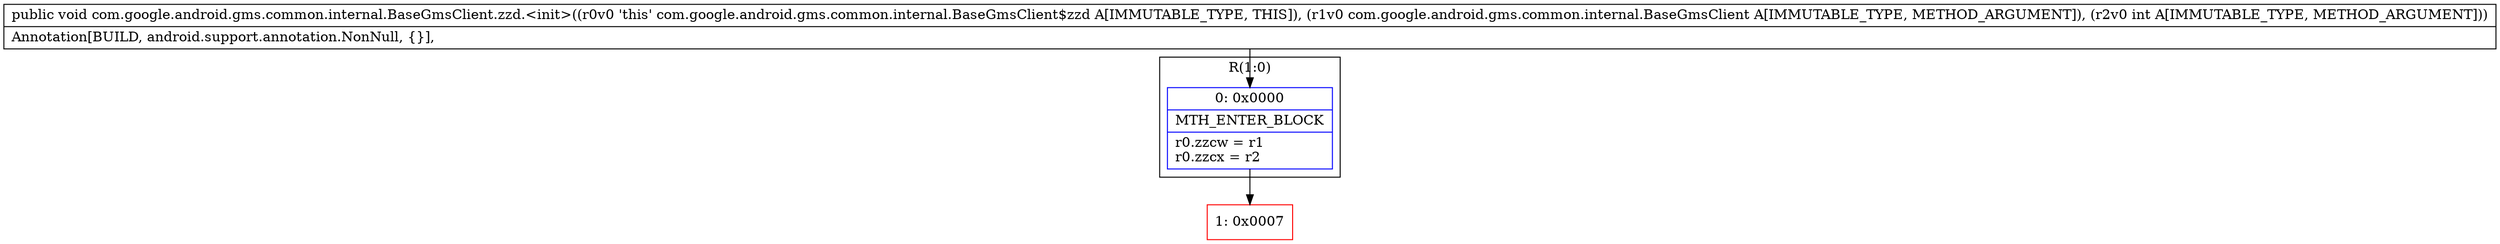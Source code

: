 digraph "CFG forcom.google.android.gms.common.internal.BaseGmsClient.zzd.\<init\>(Lcom\/google\/android\/gms\/common\/internal\/BaseGmsClient;I)V" {
subgraph cluster_Region_965344071 {
label = "R(1:0)";
node [shape=record,color=blue];
Node_0 [shape=record,label="{0\:\ 0x0000|MTH_ENTER_BLOCK\l|r0.zzcw = r1\lr0.zzcx = r2\l}"];
}
Node_1 [shape=record,color=red,label="{1\:\ 0x0007}"];
MethodNode[shape=record,label="{public void com.google.android.gms.common.internal.BaseGmsClient.zzd.\<init\>((r0v0 'this' com.google.android.gms.common.internal.BaseGmsClient$zzd A[IMMUTABLE_TYPE, THIS]), (r1v0 com.google.android.gms.common.internal.BaseGmsClient A[IMMUTABLE_TYPE, METHOD_ARGUMENT]), (r2v0 int A[IMMUTABLE_TYPE, METHOD_ARGUMENT]))  | Annotation[BUILD, android.support.annotation.NonNull, \{\}], \l}"];
MethodNode -> Node_0;
Node_0 -> Node_1;
}

